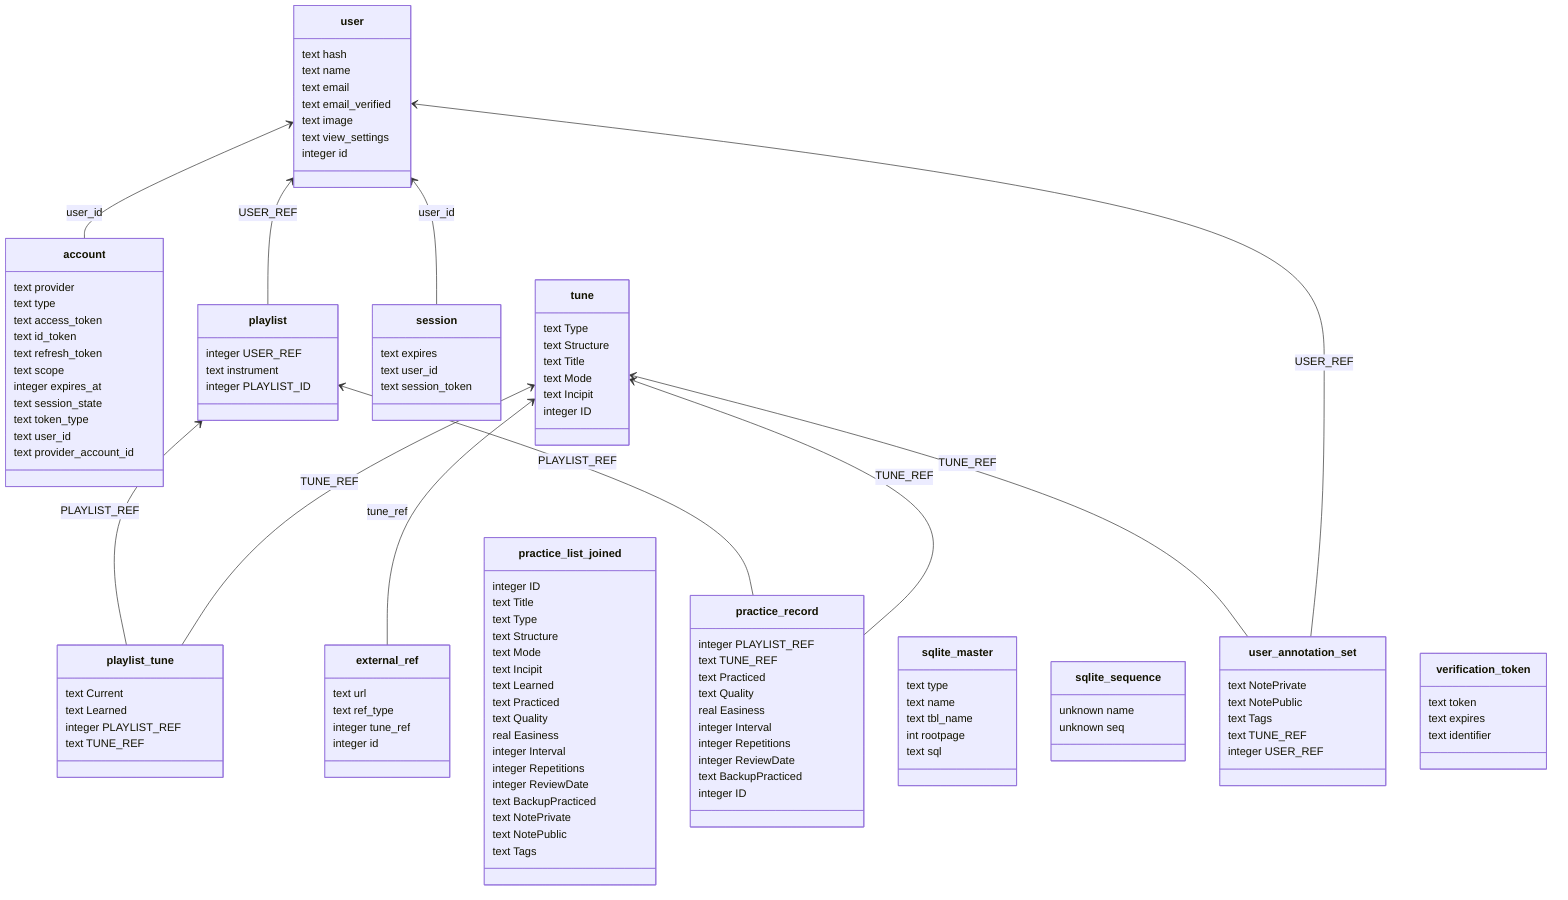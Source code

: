 classDiagram
direction BT
class account {
   text provider
   text type
   text access_token
   text id_token
   text refresh_token
   text scope
   integer expires_at
   text session_state
   text token_type
   text user_id
   text provider_account_id
}
class external_ref {
   text url
   text ref_type
   integer tune_ref
   integer id
}
class playlist {
   integer USER_REF
   text instrument
   integer PLAYLIST_ID
}
class playlist_tune {
   text Current
   text Learned
   integer PLAYLIST_REF
   text TUNE_REF
}
class practice_list_joined {
   integer ID
   text Title
   text Type
   text Structure
   text Mode
   text Incipit
   text Learned
   text Practiced
   text Quality
   real Easiness
   integer Interval
   integer Repetitions
   integer ReviewDate
   text BackupPracticed
   text NotePrivate
   text NotePublic
   text Tags
}
class practice_record {
   integer PLAYLIST_REF
   text TUNE_REF
   text Practiced
   text Quality
   real Easiness
   integer Interval
   integer Repetitions
   integer ReviewDate
   text BackupPracticed
   integer ID
}
class session {
   text expires
   text user_id
   text session_token
}
class sqlite_master {
   text type
   text name
   text tbl_name
   int rootpage
   text sql
}
class sqlite_sequence {
   unknown name
   unknown seq
}
class tune {
   text Type
   text Structure
   text Title
   text Mode
   text Incipit
   integer ID
}
class user {
   text hash
   text name
   text email
   text email_verified
   text image
   text view_settings
   integer id
}
class user_annotation_set {
   text NotePrivate
   text NotePublic
   text Tags
   text TUNE_REF
   integer USER_REF
}
class verification_token {
   text token
   text expires
   text identifier
}

account  -->  user : user_id
external_ref  -->  tune : tune_ref
playlist  -->  user : USER_REF
playlist_tune  -->  playlist : PLAYLIST_REF
playlist_tune  -->  tune : TUNE_REF
practice_record  -->  playlist : PLAYLIST_REF
practice_record  -->  tune : TUNE_REF
session  -->  user : user_id
user_annotation_set  -->  tune : TUNE_REF
user_annotation_set  -->  user : USER_REF